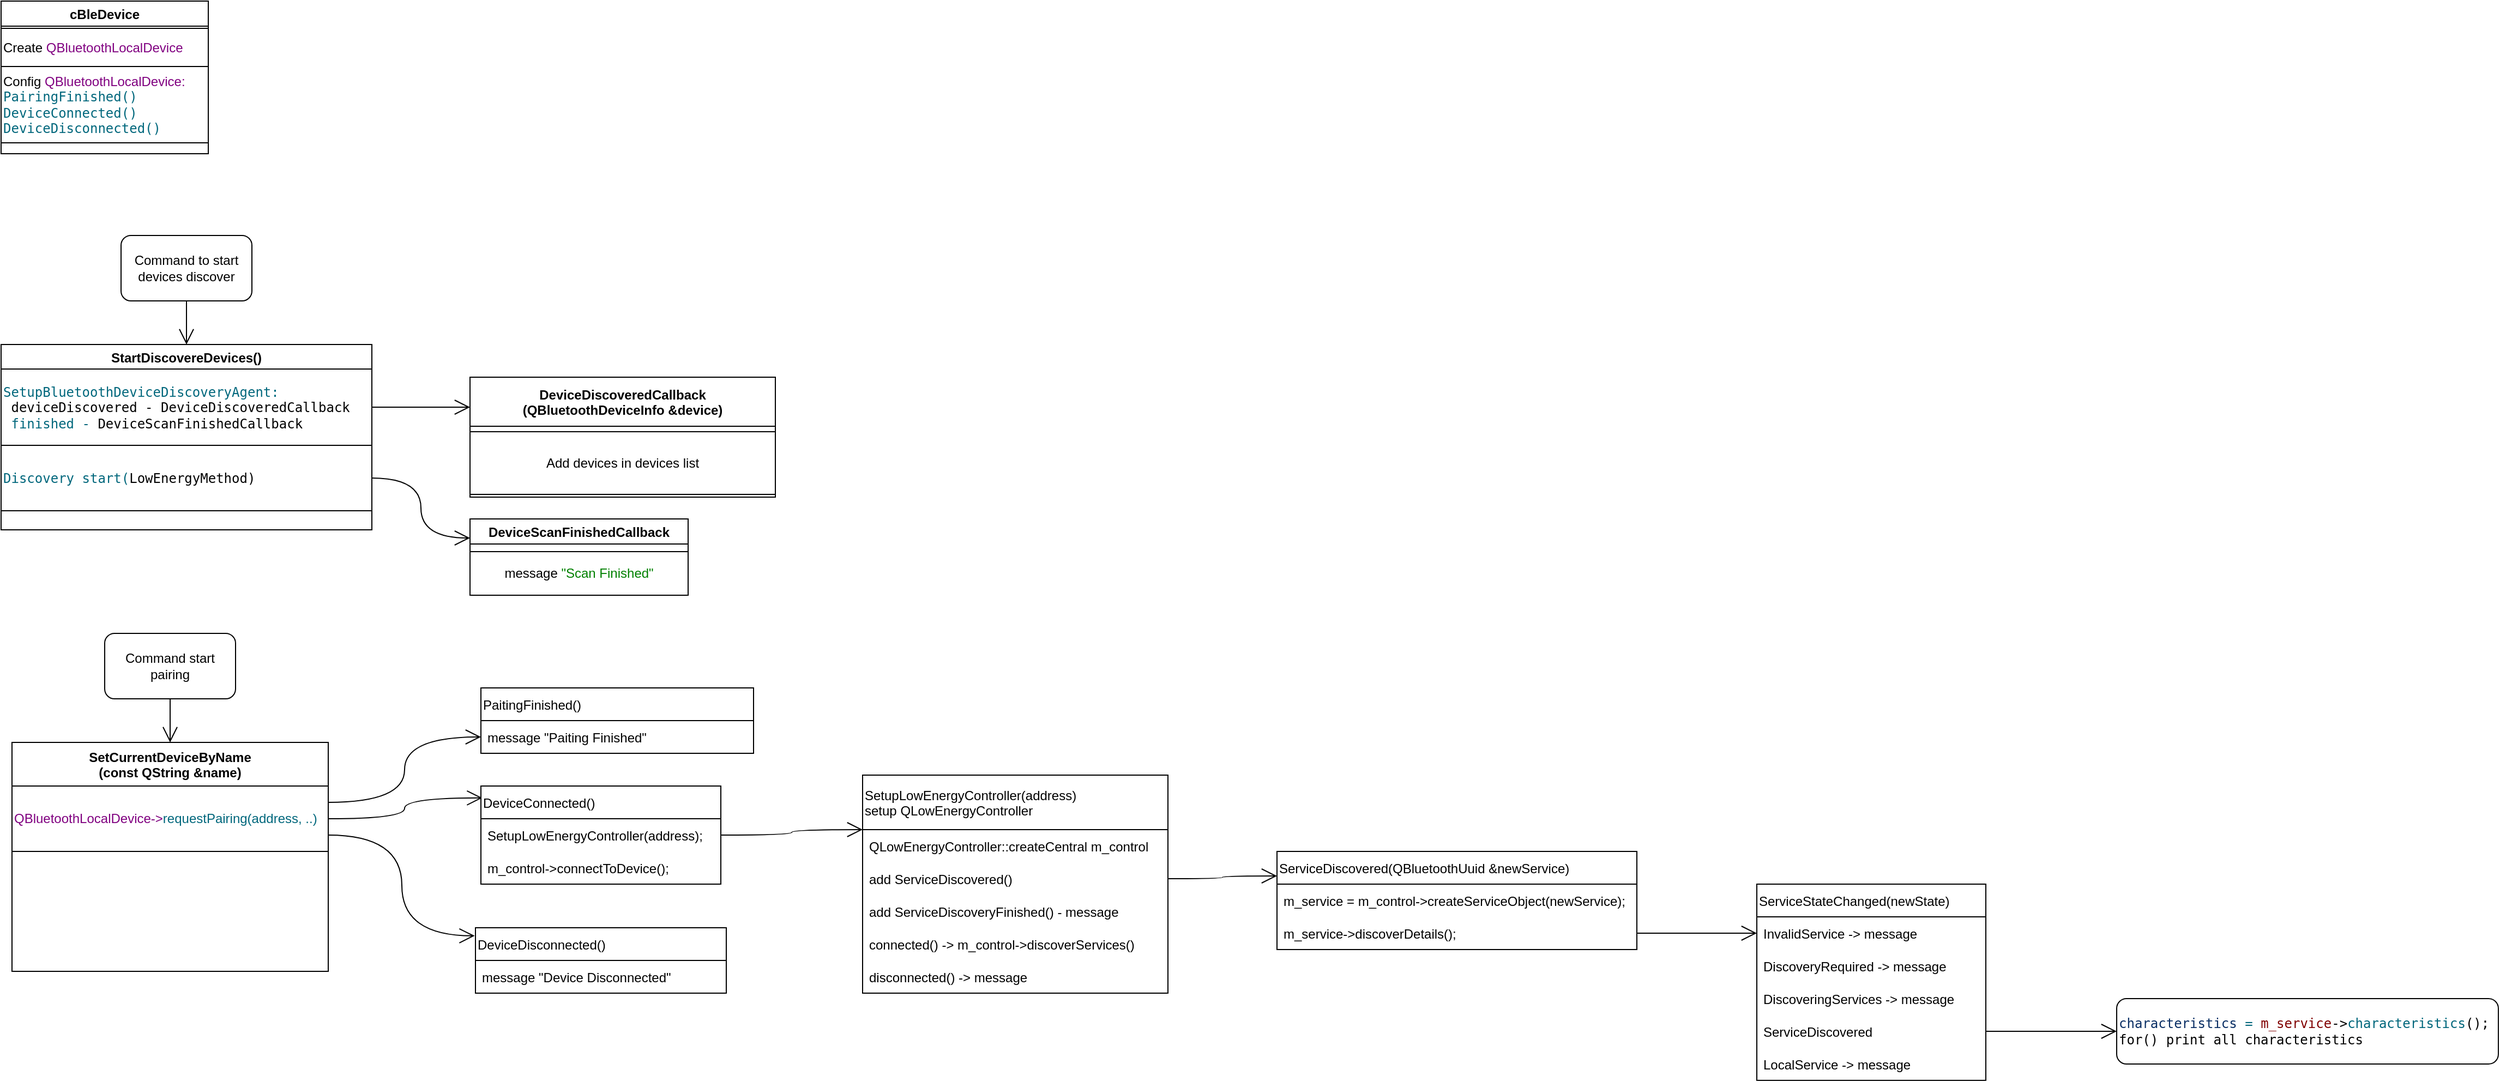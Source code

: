 <mxfile version="15.4.0" type="device"><diagram id="f8oxkhZb7PGSb_QoYVX4" name="Страница 1"><mxGraphModel dx="1707" dy="987" grid="1" gridSize="10" guides="1" tooltips="1" connect="1" arrows="1" fold="1" page="1" pageScale="1" pageWidth="827" pageHeight="1169" math="0" shadow="0"><root><mxCell id="0"/><mxCell id="1" parent="0"/><mxCell id="Q1TROwPlcF18sBlx1klK-1" value="cBleDevice" style="swimlane;align=center;" vertex="1" parent="1"><mxGeometry x="40" y="40" width="190" height="140" as="geometry"/></mxCell><mxCell id="Q1TROwPlcF18sBlx1klK-22" value="Create&amp;nbsp;&lt;span style=&quot;color: rgb(128 , 0 , 128)&quot;&gt;QBluetoothLocalDevice&lt;/span&gt;" style="whiteSpace=wrap;html=1;align=left;" vertex="1" parent="Q1TROwPlcF18sBlx1klK-1"><mxGeometry y="25" width="190" height="35" as="geometry"/></mxCell><mxCell id="Q1TROwPlcF18sBlx1klK-23" value="Config &lt;span style=&quot;color: rgb(128 , 0 , 128)&quot;&gt;QBluetoothLocalDevice:&lt;br&gt;&lt;/span&gt;&lt;pre style=&quot;margin-top: 0px ; margin-bottom: 0px&quot;&gt;&lt;span style=&quot;color: #00677c&quot;&gt;PairingFinished()&lt;/span&gt;&lt;/pre&gt;&lt;pre style=&quot;margin-top: 0px ; margin-bottom: 0px&quot;&gt;&lt;span style=&quot;color: #00677c&quot;&gt;DeviceConnected()&lt;/span&gt;&lt;/pre&gt;&lt;pre style=&quot;margin-top: 0px ; margin-bottom: 0px&quot;&gt;&lt;span style=&quot;color: #00677c&quot;&gt;DeviceDisconnected()&lt;/span&gt;&lt;/pre&gt;" style="whiteSpace=wrap;html=1;align=left;" vertex="1" parent="Q1TROwPlcF18sBlx1klK-1"><mxGeometry y="60" width="190" height="70" as="geometry"/></mxCell><mxCell id="Q1TROwPlcF18sBlx1klK-5" value="StartDiscovereDevices()" style="swimlane;" vertex="1" parent="1"><mxGeometry x="40" y="355" width="340" height="170" as="geometry"/></mxCell><mxCell id="Q1TROwPlcF18sBlx1klK-7" value="&lt;pre style=&quot;margin-top: 0px ; margin-bottom: 0px&quot;&gt;&lt;span style=&quot;color: rgb(0 , 103 , 124)&quot;&gt;SetupBluetoothDeviceDiscoveryAgent:&lt;/span&gt;&lt;/pre&gt;&lt;pre style=&quot;margin-top: 0px ; margin-bottom: 0px&quot;&gt;&lt;span style=&quot;color: rgb(0 , 103 , 124)&quot;&gt; &lt;/span&gt;deviceDiscovered - DeviceDiscoveredCallback&lt;/pre&gt;&lt;pre style=&quot;margin-top: 0px ; margin-bottom: 0px&quot;&gt;&lt;pre style=&quot;margin-top: 0px ; margin-bottom: 0px&quot;&gt;&lt;span style=&quot;color: #00677c&quot;&gt; finished - &lt;/span&gt;DeviceScanFinishedCallback&lt;/pre&gt;&lt;/pre&gt;" style="whiteSpace=wrap;html=1;align=left;" vertex="1" parent="Q1TROwPlcF18sBlx1klK-5"><mxGeometry y="22.5" width="340" height="70" as="geometry"/></mxCell><mxCell id="Q1TROwPlcF18sBlx1klK-8" value="&lt;pre style=&quot;margin-top: 0px ; margin-bottom: 0px&quot;&gt;&lt;span style=&quot;color: #00677c&quot;&gt;Discovery start(&lt;/span&gt;LowEnergyMethod)&lt;/pre&gt;" style="whiteSpace=wrap;html=1;align=left;" vertex="1" parent="Q1TROwPlcF18sBlx1klK-5"><mxGeometry y="92.5" width="340" height="60" as="geometry"/></mxCell><mxCell id="Q1TROwPlcF18sBlx1klK-9" value="DeviceDiscoveredCallback&#10;(QBluetoothDeviceInfo &amp;device)" style="swimlane;startSize=45;" vertex="1" parent="1"><mxGeometry x="470" y="385" width="280" height="110" as="geometry"/></mxCell><mxCell id="Q1TROwPlcF18sBlx1klK-10" value="Add devices in devices list" style="whiteSpace=wrap;html=1;" vertex="1" parent="Q1TROwPlcF18sBlx1klK-9"><mxGeometry y="50" width="280" height="57.5" as="geometry"/></mxCell><mxCell id="Q1TROwPlcF18sBlx1klK-11" value="DeviceScanFinishedCallback" style="swimlane;" vertex="1" parent="1"><mxGeometry x="470" y="515" width="200" height="70" as="geometry"/></mxCell><mxCell id="Q1TROwPlcF18sBlx1klK-12" value="message&amp;nbsp;&lt;span style=&quot;color: rgb(0 , 128 , 0)&quot;&gt;&quot;Scan Finished&quot;&lt;/span&gt;" style="whiteSpace=wrap;html=1;" vertex="1" parent="1"><mxGeometry x="470" y="545" width="200" height="40" as="geometry"/></mxCell><mxCell id="Q1TROwPlcF18sBlx1klK-13" value="" style="endArrow=open;endFill=1;endSize=12;html=1;rounded=0;edgeStyle=orthogonalEdgeStyle;exitX=1;exitY=0.5;exitDx=0;exitDy=0;entryX=0;entryY=0.25;entryDx=0;entryDy=0;curved=1;" edge="1" parent="1" source="Q1TROwPlcF18sBlx1klK-7" target="Q1TROwPlcF18sBlx1klK-9"><mxGeometry width="160" relative="1" as="geometry"><mxPoint x="310" y="555" as="sourcePoint"/><mxPoint x="470" y="555" as="targetPoint"/></mxGeometry></mxCell><mxCell id="Q1TROwPlcF18sBlx1klK-14" value="" style="endArrow=open;endFill=1;endSize=12;html=1;rounded=0;edgeStyle=orthogonalEdgeStyle;exitX=1;exitY=0.5;exitDx=0;exitDy=0;entryX=0;entryY=0.25;entryDx=0;entryDy=0;curved=1;" edge="1" parent="1" source="Q1TROwPlcF18sBlx1klK-8" target="Q1TROwPlcF18sBlx1klK-11"><mxGeometry width="160" relative="1" as="geometry"><mxPoint x="390" y="422.5" as="sourcePoint"/><mxPoint x="480" y="422.5" as="targetPoint"/></mxGeometry></mxCell><mxCell id="Q1TROwPlcF18sBlx1klK-16" value="Command to start devices discover" style="rounded=1;whiteSpace=wrap;html=1;" vertex="1" parent="1"><mxGeometry x="150" y="255" width="120" height="60" as="geometry"/></mxCell><mxCell id="Q1TROwPlcF18sBlx1klK-17" value="" style="endArrow=open;endFill=1;endSize=12;html=1;rounded=0;edgeStyle=orthogonalEdgeStyle;exitX=0.5;exitY=1;exitDx=0;exitDy=0;entryX=0.5;entryY=0;entryDx=0;entryDy=0;curved=1;" edge="1" parent="1" source="Q1TROwPlcF18sBlx1klK-16" target="Q1TROwPlcF18sBlx1klK-5"><mxGeometry width="160" relative="1" as="geometry"><mxPoint x="390" y="422.5" as="sourcePoint"/><mxPoint x="480" y="422.5" as="targetPoint"/></mxGeometry></mxCell><mxCell id="Q1TROwPlcF18sBlx1klK-19" value="SetCurrentDeviceByName&#10;(const QString &amp;name)" style="swimlane;startSize=40;" vertex="1" parent="1"><mxGeometry x="50" y="720" width="290" height="210" as="geometry"/></mxCell><mxCell id="Q1TROwPlcF18sBlx1klK-27" value="&lt;span style=&quot;color: rgb(128 , 0 , 128)&quot;&gt;QBluetoothLocalDevice-&amp;gt;&lt;/span&gt;&lt;span style=&quot;color: rgb(0 , 103 , 124)&quot;&gt;requestPairing(&lt;/span&gt;&lt;span style=&quot;color: rgb(0 , 103 , 124)&quot;&gt;address, ..&lt;/span&gt;&lt;span style=&quot;color: rgb(0 , 103 , 124)&quot;&gt;)&lt;/span&gt;" style="whiteSpace=wrap;html=1;align=left;" vertex="1" parent="Q1TROwPlcF18sBlx1klK-19"><mxGeometry y="40" width="290" height="60" as="geometry"/></mxCell><mxCell id="Q1TROwPlcF18sBlx1klK-20" value="Command start pairing" style="rounded=1;whiteSpace=wrap;html=1;" vertex="1" parent="1"><mxGeometry x="135" y="620" width="120" height="60" as="geometry"/></mxCell><mxCell id="Q1TROwPlcF18sBlx1klK-21" value="" style="endArrow=open;endFill=1;endSize=12;html=1;rounded=0;edgeStyle=orthogonalEdgeStyle;exitX=0.5;exitY=1;exitDx=0;exitDy=0;entryX=0.5;entryY=0;entryDx=0;entryDy=0;curved=1;" edge="1" parent="1" source="Q1TROwPlcF18sBlx1klK-20" target="Q1TROwPlcF18sBlx1klK-19"><mxGeometry width="160" relative="1" as="geometry"><mxPoint x="240" y="370" as="sourcePoint"/><mxPoint x="240" y="410" as="targetPoint"/></mxGeometry></mxCell><mxCell id="Q1TROwPlcF18sBlx1klK-24" value="" style="endArrow=open;endFill=1;endSize=12;html=1;rounded=0;edgeStyle=orthogonalEdgeStyle;entryX=0;entryY=0.5;entryDx=0;entryDy=0;curved=1;exitX=1;exitY=0.25;exitDx=0;exitDy=0;" edge="1" parent="1" source="Q1TROwPlcF18sBlx1klK-27" target="Q1TROwPlcF18sBlx1klK-29"><mxGeometry width="160" relative="1" as="geometry"><mxPoint x="430" y="770" as="sourcePoint"/><mxPoint x="500" y="770" as="targetPoint"/></mxGeometry></mxCell><mxCell id="Q1TROwPlcF18sBlx1klK-25" value="" style="endArrow=open;endFill=1;endSize=12;html=1;rounded=0;edgeStyle=orthogonalEdgeStyle;entryX=0.006;entryY=0.121;entryDx=0;entryDy=0;curved=1;entryPerimeter=0;exitX=1;exitY=0.5;exitDx=0;exitDy=0;" edge="1" parent="1" source="Q1TROwPlcF18sBlx1klK-27" target="Q1TROwPlcF18sBlx1klK-32"><mxGeometry width="160" relative="1" as="geometry"><mxPoint x="420" y="825" as="sourcePoint"/><mxPoint x="500" y="825" as="targetPoint"/></mxGeometry></mxCell><mxCell id="Q1TROwPlcF18sBlx1klK-26" value="" style="endArrow=open;endFill=1;endSize=12;html=1;rounded=0;edgeStyle=orthogonalEdgeStyle;entryX=-0.003;entryY=0.123;entryDx=0;entryDy=0;curved=1;entryPerimeter=0;exitX=1;exitY=0.75;exitDx=0;exitDy=0;" edge="1" parent="1" source="Q1TROwPlcF18sBlx1klK-27" target="Q1TROwPlcF18sBlx1klK-36"><mxGeometry width="160" relative="1" as="geometry"><mxPoint x="420" y="880" as="sourcePoint"/><mxPoint x="500" y="880" as="targetPoint"/></mxGeometry></mxCell><mxCell id="Q1TROwPlcF18sBlx1klK-28" value="PaitingFinished()" style="swimlane;fontStyle=0;childLayout=stackLayout;horizontal=1;startSize=30;horizontalStack=0;resizeParent=1;resizeParentMax=0;resizeLast=0;collapsible=1;marginBottom=0;align=left;" vertex="1" parent="1"><mxGeometry x="480" y="670" width="250" height="60" as="geometry"/></mxCell><mxCell id="Q1TROwPlcF18sBlx1klK-29" value="message &quot;Paiting Finished&quot;" style="text;strokeColor=none;fillColor=none;align=left;verticalAlign=middle;spacingLeft=4;spacingRight=4;overflow=hidden;points=[[0,0.5],[1,0.5]];portConstraint=eastwest;rotatable=0;" vertex="1" parent="Q1TROwPlcF18sBlx1klK-28"><mxGeometry y="30" width="250" height="30" as="geometry"/></mxCell><mxCell id="Q1TROwPlcF18sBlx1klK-32" value="DeviceConnected()" style="swimlane;fontStyle=0;childLayout=stackLayout;horizontal=1;startSize=30;horizontalStack=0;resizeParent=1;resizeParentMax=0;resizeLast=0;collapsible=1;marginBottom=0;align=left;" vertex="1" parent="1"><mxGeometry x="480" y="760" width="220" height="90" as="geometry"/></mxCell><mxCell id="Q1TROwPlcF18sBlx1klK-33" value="SetupLowEnergyController(address);" style="text;strokeColor=none;fillColor=none;align=left;verticalAlign=middle;spacingLeft=4;spacingRight=4;overflow=hidden;points=[[0,0.5],[1,0.5]];portConstraint=eastwest;rotatable=0;" vertex="1" parent="Q1TROwPlcF18sBlx1klK-32"><mxGeometry y="30" width="220" height="30" as="geometry"/></mxCell><mxCell id="Q1TROwPlcF18sBlx1klK-34" value="m_control-&gt;connectToDevice();" style="text;strokeColor=none;fillColor=none;align=left;verticalAlign=middle;spacingLeft=4;spacingRight=4;overflow=hidden;points=[[0,0.5],[1,0.5]];portConstraint=eastwest;rotatable=0;" vertex="1" parent="Q1TROwPlcF18sBlx1klK-32"><mxGeometry y="60" width="220" height="30" as="geometry"/></mxCell><mxCell id="Q1TROwPlcF18sBlx1klK-36" value="DeviceDisconnected()" style="swimlane;fontStyle=0;childLayout=stackLayout;horizontal=1;startSize=30;horizontalStack=0;resizeParent=1;resizeParentMax=0;resizeLast=0;collapsible=1;marginBottom=0;align=left;" vertex="1" parent="1"><mxGeometry x="475" y="890" width="230" height="60" as="geometry"/></mxCell><mxCell id="Q1TROwPlcF18sBlx1klK-37" value="message &quot;Device Disconnected&quot;" style="text;strokeColor=none;fillColor=none;align=left;verticalAlign=middle;spacingLeft=4;spacingRight=4;overflow=hidden;points=[[0,0.5],[1,0.5]];portConstraint=eastwest;rotatable=0;" vertex="1" parent="Q1TROwPlcF18sBlx1klK-36"><mxGeometry y="30" width="230" height="30" as="geometry"/></mxCell><mxCell id="Q1TROwPlcF18sBlx1klK-42" value="SetupLowEnergyController(address)&#10;setup QLowEnergyController" style="swimlane;fontStyle=0;childLayout=stackLayout;horizontal=1;startSize=50;horizontalStack=0;resizeParent=1;resizeParentMax=0;resizeLast=0;collapsible=1;marginBottom=0;align=left;" vertex="1" parent="1"><mxGeometry x="830" y="750" width="280" height="200" as="geometry"/></mxCell><mxCell id="Q1TROwPlcF18sBlx1klK-43" value="QLowEnergyController::createCentral m_control" style="text;strokeColor=none;fillColor=none;align=left;verticalAlign=middle;spacingLeft=4;spacingRight=4;overflow=hidden;points=[[0,0.5],[1,0.5]];portConstraint=eastwest;rotatable=0;" vertex="1" parent="Q1TROwPlcF18sBlx1klK-42"><mxGeometry y="50" width="280" height="30" as="geometry"/></mxCell><mxCell id="Q1TROwPlcF18sBlx1klK-44" value="add ServiceDiscovered()" style="text;strokeColor=none;fillColor=none;align=left;verticalAlign=middle;spacingLeft=4;spacingRight=4;overflow=hidden;points=[[0,0.5],[1,0.5]];portConstraint=eastwest;rotatable=0;" vertex="1" parent="Q1TROwPlcF18sBlx1klK-42"><mxGeometry y="80" width="280" height="30" as="geometry"/></mxCell><mxCell id="Q1TROwPlcF18sBlx1klK-45" value="add ServiceDiscoveryFinished() - message" style="text;strokeColor=none;fillColor=none;align=left;verticalAlign=middle;spacingLeft=4;spacingRight=4;overflow=hidden;points=[[0,0.5],[1,0.5]];portConstraint=eastwest;rotatable=0;" vertex="1" parent="Q1TROwPlcF18sBlx1klK-42"><mxGeometry y="110" width="280" height="30" as="geometry"/></mxCell><mxCell id="Q1TROwPlcF18sBlx1klK-47" value="connected() -&gt; m_control-&gt;discoverServices()" style="text;strokeColor=none;fillColor=none;align=left;verticalAlign=middle;spacingLeft=4;spacingRight=4;overflow=hidden;points=[[0,0.5],[1,0.5]];portConstraint=eastwest;rotatable=0;" vertex="1" parent="Q1TROwPlcF18sBlx1klK-42"><mxGeometry y="140" width="280" height="30" as="geometry"/></mxCell><mxCell id="Q1TROwPlcF18sBlx1klK-48" value="disconnected() -&gt; message" style="text;strokeColor=none;fillColor=none;align=left;verticalAlign=middle;spacingLeft=4;spacingRight=4;overflow=hidden;points=[[0,0.5],[1,0.5]];portConstraint=eastwest;rotatable=0;" vertex="1" parent="Q1TROwPlcF18sBlx1klK-42"><mxGeometry y="170" width="280" height="30" as="geometry"/></mxCell><mxCell id="Q1TROwPlcF18sBlx1klK-46" value="" style="endArrow=open;endFill=1;endSize=12;html=1;rounded=0;edgeStyle=orthogonalEdgeStyle;exitX=1;exitY=0.5;exitDx=0;exitDy=0;entryX=0;entryY=0.25;entryDx=0;entryDy=0;curved=1;" edge="1" parent="1" source="Q1TROwPlcF18sBlx1klK-33" target="Q1TROwPlcF18sBlx1klK-42"><mxGeometry width="160" relative="1" as="geometry"><mxPoint x="1000" y="855" as="sourcePoint"/><mxPoint x="1000" y="895" as="targetPoint"/></mxGeometry></mxCell><mxCell id="Q1TROwPlcF18sBlx1klK-53" value="" style="endArrow=open;endFill=1;endSize=12;html=1;rounded=0;edgeStyle=orthogonalEdgeStyle;curved=1;exitX=1;exitY=0.5;exitDx=0;exitDy=0;entryX=0;entryY=0.25;entryDx=0;entryDy=0;" edge="1" parent="1" source="Q1TROwPlcF18sBlx1klK-44" target="Q1TROwPlcF18sBlx1klK-54"><mxGeometry width="160" relative="1" as="geometry"><mxPoint x="620" y="790" as="sourcePoint"/><mxPoint x="1470" y="940" as="targetPoint"/></mxGeometry></mxCell><mxCell id="Q1TROwPlcF18sBlx1klK-54" value="ServiceDiscovered(QBluetoothUuid &amp;newService)" style="swimlane;fontStyle=0;childLayout=stackLayout;horizontal=1;startSize=30;horizontalStack=0;resizeParent=1;resizeParentMax=0;resizeLast=0;collapsible=1;marginBottom=0;align=left;" vertex="1" parent="1"><mxGeometry x="1210" y="820" width="330" height="90" as="geometry"/></mxCell><mxCell id="Q1TROwPlcF18sBlx1klK-55" value="m_service = m_control-&gt;createServiceObject(newService);" style="text;strokeColor=none;fillColor=none;align=left;verticalAlign=middle;spacingLeft=4;spacingRight=4;overflow=hidden;points=[[0,0.5],[1,0.5]];portConstraint=eastwest;rotatable=0;" vertex="1" parent="Q1TROwPlcF18sBlx1klK-54"><mxGeometry y="30" width="330" height="30" as="geometry"/></mxCell><mxCell id="Q1TROwPlcF18sBlx1klK-56" value="m_service-&gt;discoverDetails();" style="text;strokeColor=none;fillColor=none;align=left;verticalAlign=middle;spacingLeft=4;spacingRight=4;overflow=hidden;points=[[0,0.5],[1,0.5]];portConstraint=eastwest;rotatable=0;" vertex="1" parent="Q1TROwPlcF18sBlx1klK-54"><mxGeometry y="60" width="330" height="30" as="geometry"/></mxCell><mxCell id="Q1TROwPlcF18sBlx1klK-59" value="ServiceStateChanged(newState)" style="swimlane;fontStyle=0;childLayout=stackLayout;horizontal=1;startSize=30;horizontalStack=0;resizeParent=1;resizeParentMax=0;resizeLast=0;collapsible=1;marginBottom=0;align=left;" vertex="1" parent="1"><mxGeometry x="1650" y="850" width="210" height="180" as="geometry"/></mxCell><mxCell id="Q1TROwPlcF18sBlx1klK-60" value="InvalidService -&gt; message" style="text;strokeColor=none;fillColor=none;align=left;verticalAlign=middle;spacingLeft=4;spacingRight=4;overflow=hidden;points=[[0,0.5],[1,0.5]];portConstraint=eastwest;rotatable=0;" vertex="1" parent="Q1TROwPlcF18sBlx1klK-59"><mxGeometry y="30" width="210" height="30" as="geometry"/></mxCell><mxCell id="Q1TROwPlcF18sBlx1klK-61" value="DiscoveryRequired -&gt; message" style="text;strokeColor=none;fillColor=none;align=left;verticalAlign=middle;spacingLeft=4;spacingRight=4;overflow=hidden;points=[[0,0.5],[1,0.5]];portConstraint=eastwest;rotatable=0;" vertex="1" parent="Q1TROwPlcF18sBlx1klK-59"><mxGeometry y="60" width="210" height="30" as="geometry"/></mxCell><mxCell id="Q1TROwPlcF18sBlx1klK-62" value="DiscoveringServices -&gt; message" style="text;strokeColor=none;fillColor=none;align=left;verticalAlign=middle;spacingLeft=4;spacingRight=4;overflow=hidden;points=[[0,0.5],[1,0.5]];portConstraint=eastwest;rotatable=0;" vertex="1" parent="Q1TROwPlcF18sBlx1klK-59"><mxGeometry y="90" width="210" height="30" as="geometry"/></mxCell><mxCell id="Q1TROwPlcF18sBlx1klK-64" value="ServiceDiscovered" style="text;strokeColor=none;fillColor=none;align=left;verticalAlign=middle;spacingLeft=4;spacingRight=4;overflow=hidden;points=[[0,0.5],[1,0.5]];portConstraint=eastwest;rotatable=0;" vertex="1" parent="Q1TROwPlcF18sBlx1klK-59"><mxGeometry y="120" width="210" height="30" as="geometry"/></mxCell><mxCell id="Q1TROwPlcF18sBlx1klK-65" value="LocalService -&gt; message" style="text;strokeColor=none;fillColor=none;align=left;verticalAlign=middle;spacingLeft=4;spacingRight=4;overflow=hidden;points=[[0,0.5],[1,0.5]];portConstraint=eastwest;rotatable=0;" vertex="1" parent="Q1TROwPlcF18sBlx1klK-59"><mxGeometry y="150" width="210" height="30" as="geometry"/></mxCell><mxCell id="Q1TROwPlcF18sBlx1klK-63" value="" style="endArrow=open;endFill=1;endSize=12;html=1;rounded=0;edgeStyle=orthogonalEdgeStyle;curved=1;exitX=1;exitY=0.5;exitDx=0;exitDy=0;entryX=0;entryY=0.5;entryDx=0;entryDy=0;" edge="1" parent="1" source="Q1TROwPlcF18sBlx1klK-56" target="Q1TROwPlcF18sBlx1klK-60"><mxGeometry width="160" relative="1" as="geometry"><mxPoint x="1340" y="895" as="sourcePoint"/><mxPoint x="1430" y="882.5" as="targetPoint"/></mxGeometry></mxCell><mxCell id="Q1TROwPlcF18sBlx1klK-66" value="&lt;pre style=&quot;margin-top: 0px ; margin-bottom: 0px&quot;&gt;&lt;span style=&quot;color: #092e64&quot;&gt;characteristics&lt;/span&gt;&lt;span style=&quot;color: #c0c0c0&quot;&gt; &lt;/span&gt;&lt;span style=&quot;color: #00677c&quot;&gt;=&lt;/span&gt;&lt;span style=&quot;color: #c0c0c0&quot;&gt; &lt;/span&gt;&lt;span style=&quot;color: #800000&quot;&gt;m_service&lt;/span&gt;-&amp;gt;&lt;span style=&quot;color: #00677c&quot;&gt;characteristics&lt;/span&gt;();&lt;/pre&gt;&lt;pre style=&quot;margin-top: 0px ; margin-bottom: 0px&quot;&gt;for() print all characteristics&lt;/pre&gt;" style="rounded=1;whiteSpace=wrap;html=1;align=left;" vertex="1" parent="1"><mxGeometry x="1980" y="955" width="350" height="60" as="geometry"/></mxCell><mxCell id="Q1TROwPlcF18sBlx1klK-67" value="" style="endArrow=open;endFill=1;endSize=12;html=1;rounded=0;edgeStyle=orthogonalEdgeStyle;curved=1;exitX=1;exitY=0.5;exitDx=0;exitDy=0;entryX=0;entryY=0.5;entryDx=0;entryDy=0;" edge="1" parent="1" source="Q1TROwPlcF18sBlx1klK-64" target="Q1TROwPlcF18sBlx1klK-66"><mxGeometry width="160" relative="1" as="geometry"><mxPoint x="1760" y="935.0" as="sourcePoint"/><mxPoint x="1940" y="975.0" as="targetPoint"/></mxGeometry></mxCell></root></mxGraphModel></diagram></mxfile>